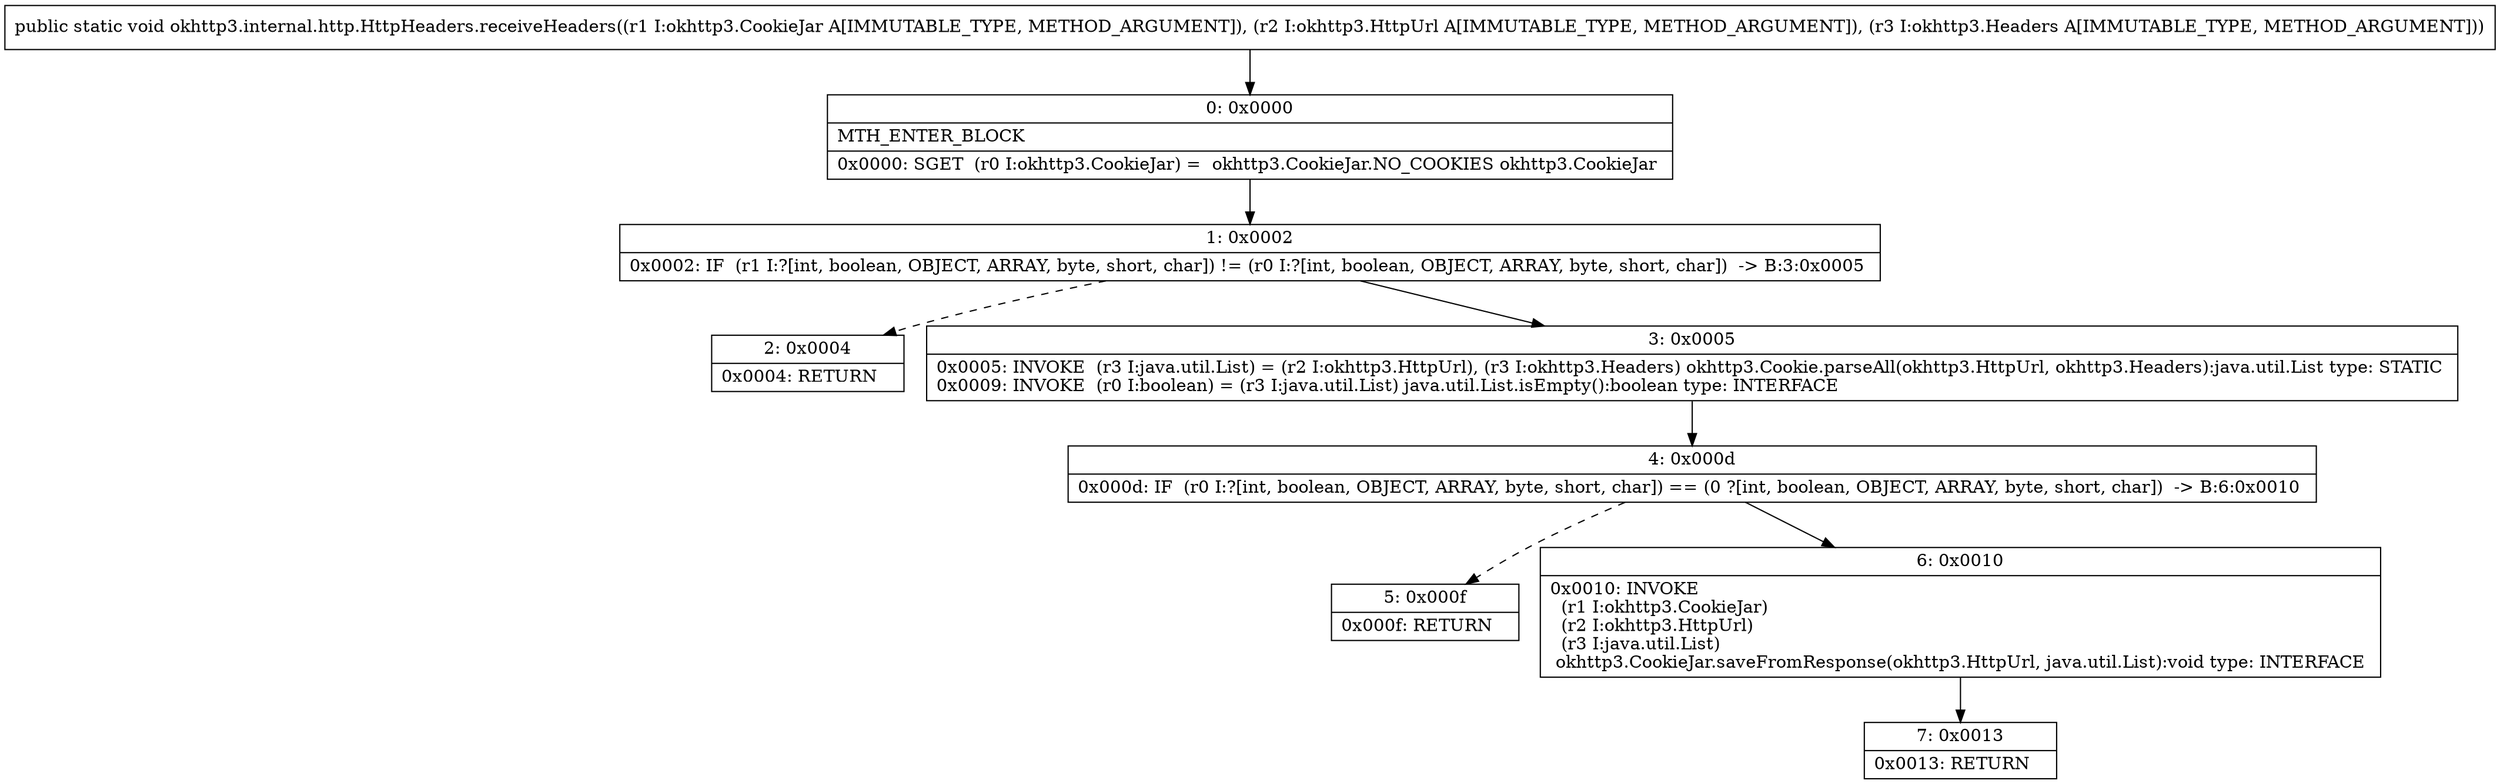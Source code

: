 digraph "CFG forokhttp3.internal.http.HttpHeaders.receiveHeaders(Lokhttp3\/CookieJar;Lokhttp3\/HttpUrl;Lokhttp3\/Headers;)V" {
Node_0 [shape=record,label="{0\:\ 0x0000|MTH_ENTER_BLOCK\l|0x0000: SGET  (r0 I:okhttp3.CookieJar) =  okhttp3.CookieJar.NO_COOKIES okhttp3.CookieJar \l}"];
Node_1 [shape=record,label="{1\:\ 0x0002|0x0002: IF  (r1 I:?[int, boolean, OBJECT, ARRAY, byte, short, char]) != (r0 I:?[int, boolean, OBJECT, ARRAY, byte, short, char])  \-\> B:3:0x0005 \l}"];
Node_2 [shape=record,label="{2\:\ 0x0004|0x0004: RETURN   \l}"];
Node_3 [shape=record,label="{3\:\ 0x0005|0x0005: INVOKE  (r3 I:java.util.List) = (r2 I:okhttp3.HttpUrl), (r3 I:okhttp3.Headers) okhttp3.Cookie.parseAll(okhttp3.HttpUrl, okhttp3.Headers):java.util.List type: STATIC \l0x0009: INVOKE  (r0 I:boolean) = (r3 I:java.util.List) java.util.List.isEmpty():boolean type: INTERFACE \l}"];
Node_4 [shape=record,label="{4\:\ 0x000d|0x000d: IF  (r0 I:?[int, boolean, OBJECT, ARRAY, byte, short, char]) == (0 ?[int, boolean, OBJECT, ARRAY, byte, short, char])  \-\> B:6:0x0010 \l}"];
Node_5 [shape=record,label="{5\:\ 0x000f|0x000f: RETURN   \l}"];
Node_6 [shape=record,label="{6\:\ 0x0010|0x0010: INVOKE  \l  (r1 I:okhttp3.CookieJar)\l  (r2 I:okhttp3.HttpUrl)\l  (r3 I:java.util.List)\l okhttp3.CookieJar.saveFromResponse(okhttp3.HttpUrl, java.util.List):void type: INTERFACE \l}"];
Node_7 [shape=record,label="{7\:\ 0x0013|0x0013: RETURN   \l}"];
MethodNode[shape=record,label="{public static void okhttp3.internal.http.HttpHeaders.receiveHeaders((r1 I:okhttp3.CookieJar A[IMMUTABLE_TYPE, METHOD_ARGUMENT]), (r2 I:okhttp3.HttpUrl A[IMMUTABLE_TYPE, METHOD_ARGUMENT]), (r3 I:okhttp3.Headers A[IMMUTABLE_TYPE, METHOD_ARGUMENT])) }"];
MethodNode -> Node_0;
Node_0 -> Node_1;
Node_1 -> Node_2[style=dashed];
Node_1 -> Node_3;
Node_3 -> Node_4;
Node_4 -> Node_5[style=dashed];
Node_4 -> Node_6;
Node_6 -> Node_7;
}

